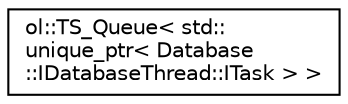 digraph "Graphical Class Hierarchy"
{
 // LATEX_PDF_SIZE
  edge [fontname="Helvetica",fontsize="10",labelfontname="Helvetica",labelfontsize="10"];
  node [fontname="Helvetica",fontsize="10",shape=record];
  rankdir="LR";
  Node0 [label="ol::TS_Queue\< std::\lunique_ptr\< Database\l::IDatabaseThread::ITask \> \>",height=0.2,width=0.4,color="black", fillcolor="white", style="filled",URL="$classol_1_1_t_s___queue.html",tooltip=" "];
}
